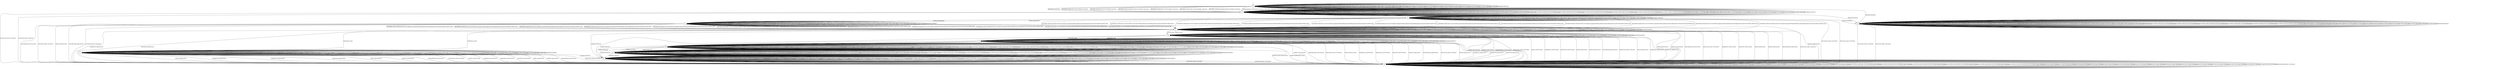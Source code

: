 digraph "../results/quicgoModels/quicgo-BWRCA-CS-0/learnedModel" {
s0 [label=s0];
s1 [label=s1];
s2 [label=s2];
s3 [label=s3];
s4 [label=s4];
s5 [label=s5];
s6 [label=s6];
s7 [label=s7];
s8 [label=s8];
s9 [label=s9];
s10 [label=s10];
s11 [label=s11];
s12 [label=s12];
s0 -> s1  [label="initPing_short/retry "];
s0 -> s1  [label="initConClose_short/retry "];
s0 -> s1  [label="initCltHello-vldACK:AES-128-GCM-SHA256_short/retry "];
s0 -> s1  [label="initCltHello-vldACK:AES-256-GCM-SHA384_short/retry "];
s0 -> s1  [label="initCltHello-vldACK:CHACHA20-POLY1305-SHA256_short/retry "];
s0 -> s1  [label="initCltHello-invldACK:AES-128-GCM-SHA256_short/retry "];
s0 -> s1  [label="initCltHello-invldACK:AES-256-GCM-SHA384_short/retry "];
s0 -> s1  [label="initCltHello-invldACK:CHACHA20-POLY1305-SHA256_short/retry "];
s0 -> s0  [label="initNoFr_short/ "];
s0 -> s0  [label="initUnxpFrType_short/ "];
s0 -> s0  [label="hndPing_short/ "];
s0 -> s0  [label="hndFin_short/ "];
s0 -> s0  [label="hndNoFr_short/ "];
s0 -> s0  [label="hndUnxpFrType_short/ "];
s0 -> s0  [label="hndConClose_short/ "];
s0 -> s0  [label="hndCert_short/ "];
s0 -> s0  [label="hndEmpCert_short/ "];
s0 -> s0  [label="hndInvldCert_short/ "];
s0 -> s0  [label="hndCertVer_short/ "];
s0 -> s0  [label="VldNewConID_short/ "];
s0 -> s0  [label="InvldNewConID_short/ "];
s0 -> s1  [label="initPing_long/retry "];
s0 -> s1  [label="initConClose_long/retry "];
s0 -> s1  [label="initCltHello-vldACK:AES-128-GCM-SHA256_long/retry "];
s0 -> s1  [label="initCltHello-vldACK:AES-256-GCM-SHA384_long/retry "];
s0 -> s1  [label="initCltHello-vldACK:CHACHA20-POLY1305-SHA256_long/retry "];
s0 -> s1  [label="initCltHello-invldACK:AES-128-GCM-SHA256_long/retry "];
s0 -> s1  [label="initCltHello-invldACK:AES-256-GCM-SHA384_long/retry "];
s0 -> s1  [label="initCltHello-invldACK:CHACHA20-POLY1305-SHA256_long/retry "];
s0 -> s0  [label="initNoFr_long/ "];
s0 -> s0  [label="initUnxpFrType_long/ "];
s0 -> s0  [label="hndPing_long/ "];
s0 -> s0  [label="hndFin_long/ "];
s0 -> s0  [label="hndNoFr_long/ "];
s0 -> s0  [label="hndUnxpFrType_long/ "];
s0 -> s0  [label="hndConClose_long/ "];
s0 -> s0  [label="hndCert_long/ "];
s0 -> s0  [label="hndEmpCert_long/ "];
s0 -> s0  [label="hndInvldCert_long/ "];
s0 -> s0  [label="hndCertVer_long/ "];
s0 -> s0  [label="VldNewConID_long/ "];
s0 -> s0  [label="InvldNewConID_long/ "];
s0 -> s0  [label="[IncRetryTkn]/ "];
s0 -> s0  [label="[ChgDestConID-Ori]/ "];
s0 -> s12  [label="[RmPadFrmInitPkts]/ "];
s1 -> s1  [label="initPing_short/ "];
s1 -> s3  [label="initConClose_short/<ConClosed> "];
s1 -> s1  [label="initCltHello-vldACK:AES-128-GCM-SHA256_short/ "];
s1 -> s1  [label="initCltHello-vldACK:AES-256-GCM-SHA384_short/ "];
s1 -> s1  [label="initCltHello-vldACK:CHACHA20-POLY1305-SHA256_short/ "];
s1 -> s1  [label="initCltHello-invldACK:AES-128-GCM-SHA256_short/ "];
s1 -> s1  [label="initCltHello-invldACK:AES-256-GCM-SHA384_short/ "];
s1 -> s1  [label="initCltHello-invldACK:CHACHA20-POLY1305-SHA256_short/ "];
s1 -> s1  [label="initNoFr_short/ "];
s1 -> s1  [label="initUnxpFrType_short/ "];
s1 -> s1  [label="hndPing_short/ "];
s1 -> s1  [label="hndFin_short/ "];
s1 -> s1  [label="hndNoFr_short/ "];
s1 -> s1  [label="hndUnxpFrType_short/ "];
s1 -> s1  [label="hndConClose_short/ "];
s1 -> s1  [label="hndCert_short/ "];
s1 -> s1  [label="hndEmpCert_short/ "];
s1 -> s1  [label="hndInvldCert_short/ "];
s1 -> s1  [label="hndCertVer_short/ "];
s1 -> s1  [label="VldNewConID_short/ "];
s1 -> s1  [label="InvldNewConID_short/ "];
s1 -> s1  [label="initPing_long/ "];
s1 -> s3  [label="initConClose_long/<ConClosed> "];
s1 -> s1  [label="initCltHello-vldACK:AES-128-GCM-SHA256_long/ "];
s1 -> s1  [label="initCltHello-vldACK:AES-256-GCM-SHA384_long/ "];
s1 -> s1  [label="initCltHello-vldACK:CHACHA20-POLY1305-SHA256_long/ "];
s1 -> s1  [label="initCltHello-invldACK:AES-128-GCM-SHA256_long/ "];
s1 -> s1  [label="initCltHello-invldACK:AES-256-GCM-SHA384_long/ "];
s1 -> s1  [label="initCltHello-invldACK:CHACHA20-POLY1305-SHA256_long/ "];
s1 -> s1  [label="initNoFr_long/ "];
s1 -> s1  [label="initUnxpFrType_long/ "];
s1 -> s1  [label="hndPing_long/ "];
s1 -> s1  [label="hndFin_long/ "];
s1 -> s1  [label="hndNoFr_long/ "];
s1 -> s1  [label="hndUnxpFrType_long/ "];
s1 -> s1  [label="hndConClose_long/ "];
s1 -> s1  [label="hndCert_long/ "];
s1 -> s1  [label="hndEmpCert_long/ "];
s1 -> s1  [label="hndInvldCert_long/ "];
s1 -> s1  [label="hndCertVer_long/ "];
s1 -> s1  [label="VldNewConID_long/ "];
s1 -> s1  [label="InvldNewConID_long/ "];
s1 -> s2  [label="[IncRetryTkn]/ "];
s1 -> s1  [label="[ChgDestConID-Ori]/ "];
s1 -> s12  [label="[RmPadFrmInitPkts]/ "];
s2 -> s5  [label="initPing_short/PingACK "];
s2 -> s3  [label="initConClose_short/<ConClosed> "];
s2 -> s4  [label="initCltHello-vldACK:AES-128-GCM-SHA256_short/initSvrHello,hndEncExt,hndCertReq,hndCert,hndCertVer,hndFin,VldNewConID "];
s2 -> s4  [label="initCltHello-vldACK:AES-256-GCM-SHA384_short/initSvrHello,hndEncExt,hndCertReq,hndCert,hndCertVer,hndFin,VldNewConID "];
s2 -> s4  [label="initCltHello-vldACK:CHACHA20-POLY1305-SHA256_short/initSvrHello,hndEncExt,hndCertReq,hndCert,hndCertVer,hndFin,VldNewConID "];
s2 -> s4  [label="initCltHello-invldACK:AES-128-GCM-SHA256_short/initSvrHello,hndEncExt,hndCertReq,hndCert,hndCertVer,hndFin,VldNewConID "];
s2 -> s4  [label="initCltHello-invldACK:AES-256-GCM-SHA384_short/initSvrHello,hndEncExt,hndCertReq,hndCert,hndCertVer,hndFin,VldNewConID "];
s2 -> s4  [label="initCltHello-invldACK:CHACHA20-POLY1305-SHA256_short/initSvrHello,hndEncExt,hndCertReq,hndCert,hndCertVer,hndFin,VldNewConID "];
s2 -> s2  [label="initNoFr_short/ "];
s2 -> s2  [label="initUnxpFrType_short/ "];
s2 -> s2  [label="hndPing_short/ "];
s2 -> s2  [label="hndFin_short/ "];
s2 -> s2  [label="hndNoFr_short/ "];
s2 -> s2  [label="hndUnxpFrType_short/ "];
s2 -> s2  [label="hndConClose_short/ "];
s2 -> s2  [label="hndCert_short/ "];
s2 -> s2  [label="hndEmpCert_short/ "];
s2 -> s2  [label="hndInvldCert_short/ "];
s2 -> s2  [label="hndCertVer_short/ "];
s2 -> s2  [label="VldNewConID_short/ "];
s2 -> s2  [label="InvldNewConID_short/ "];
s2 -> s5  [label="initPing_long/PingACK "];
s2 -> s3  [label="initConClose_long/<ConClosed> "];
s2 -> s4  [label="initCltHello-vldACK:AES-128-GCM-SHA256_long/initSvrHello,hndEncExt,hndCertReq,hndCert,hndCertVer,hndFin,VldNewConID "];
s2 -> s4  [label="initCltHello-vldACK:AES-256-GCM-SHA384_long/initSvrHello,hndEncExt,hndCertReq,hndCert,hndCertVer,hndFin,VldNewConID "];
s2 -> s4  [label="initCltHello-vldACK:CHACHA20-POLY1305-SHA256_long/initSvrHello,hndEncExt,hndCertReq,hndCert,hndCertVer,hndFin,VldNewConID "];
s2 -> s4  [label="initCltHello-invldACK:AES-128-GCM-SHA256_long/initSvrHello,hndEncExt,hndCertReq,hndCert,hndCertVer,hndFin,VldNewConID "];
s2 -> s4  [label="initCltHello-invldACK:AES-256-GCM-SHA384_long/initSvrHello,hndEncExt,hndCertReq,hndCert,hndCertVer,hndFin,VldNewConID "];
s2 -> s4  [label="initCltHello-invldACK:CHACHA20-POLY1305-SHA256_long/initSvrHello,hndEncExt,hndCertReq,hndCert,hndCertVer,hndFin,VldNewConID "];
s2 -> s2  [label="initNoFr_long/ "];
s2 -> s2  [label="initUnxpFrType_long/ "];
s2 -> s2  [label="hndPing_long/ "];
s2 -> s2  [label="hndFin_long/ "];
s2 -> s2  [label="hndNoFr_long/ "];
s2 -> s2  [label="hndUnxpFrType_long/ "];
s2 -> s2  [label="hndConClose_long/ "];
s2 -> s2  [label="hndCert_long/ "];
s2 -> s2  [label="hndEmpCert_long/ "];
s2 -> s2  [label="hndInvldCert_long/ "];
s2 -> s2  [label="hndCertVer_long/ "];
s2 -> s2  [label="VldNewConID_long/ "];
s2 -> s2  [label="InvldNewConID_long/ "];
s2 -> s2  [label="[IncRetryTkn]/ "];
s2 -> s2  [label="[ChgDestConID-Ori]/ "];
s2 -> s12  [label="[RmPadFrmInitPkts]/ "];
s3 -> s3  [label="initPing_short/<ConClosed> "];
s3 -> s3  [label="initConClose_short/<ConClosed> "];
s3 -> s3  [label="initCltHello-vldACK:AES-128-GCM-SHA256_short/<ConClosed> "];
s3 -> s3  [label="initCltHello-vldACK:AES-256-GCM-SHA384_short/<ConClosed> "];
s3 -> s3  [label="initCltHello-vldACK:CHACHA20-POLY1305-SHA256_short/<ConClosed> "];
s3 -> s3  [label="initCltHello-invldACK:AES-128-GCM-SHA256_short/<ConClosed> "];
s3 -> s3  [label="initCltHello-invldACK:AES-256-GCM-SHA384_short/<ConClosed> "];
s3 -> s3  [label="initCltHello-invldACK:CHACHA20-POLY1305-SHA256_short/<ConClosed> "];
s3 -> s3  [label="initNoFr_short/<ConClosed> "];
s3 -> s3  [label="initUnxpFrType_short/<ConClosed> "];
s3 -> s3  [label="hndPing_short/<ConClosed> "];
s3 -> s3  [label="hndFin_short/<ConClosed> "];
s3 -> s3  [label="hndNoFr_short/<ConClosed> "];
s3 -> s3  [label="hndUnxpFrType_short/<ConClosed> "];
s3 -> s3  [label="hndConClose_short/<ConClosed> "];
s3 -> s3  [label="hndCert_short/<ConClosed> "];
s3 -> s3  [label="hndEmpCert_short/<ConClosed> "];
s3 -> s3  [label="hndInvldCert_short/<ConClosed> "];
s3 -> s3  [label="hndCertVer_short/<ConClosed> "];
s3 -> s3  [label="VldNewConID_short/<ConClosed> "];
s3 -> s3  [label="InvldNewConID_short/<ConClosed> "];
s3 -> s3  [label="initPing_long/<ConClosed> "];
s3 -> s3  [label="initConClose_long/<ConClosed> "];
s3 -> s3  [label="initCltHello-vldACK:AES-128-GCM-SHA256_long/<ConClosed> "];
s3 -> s3  [label="initCltHello-vldACK:AES-256-GCM-SHA384_long/<ConClosed> "];
s3 -> s3  [label="initCltHello-vldACK:CHACHA20-POLY1305-SHA256_long/<ConClosed> "];
s3 -> s3  [label="initCltHello-invldACK:AES-128-GCM-SHA256_long/<ConClosed> "];
s3 -> s3  [label="initCltHello-invldACK:AES-256-GCM-SHA384_long/<ConClosed> "];
s3 -> s3  [label="initCltHello-invldACK:CHACHA20-POLY1305-SHA256_long/<ConClosed> "];
s3 -> s3  [label="initNoFr_long/<ConClosed> "];
s3 -> s3  [label="initUnxpFrType_long/<ConClosed> "];
s3 -> s3  [label="hndPing_long/<ConClosed> "];
s3 -> s3  [label="hndFin_long/<ConClosed> "];
s3 -> s3  [label="hndNoFr_long/<ConClosed> "];
s3 -> s3  [label="hndUnxpFrType_long/<ConClosed> "];
s3 -> s3  [label="hndConClose_long/<ConClosed> "];
s3 -> s3  [label="hndCert_long/<ConClosed> "];
s3 -> s3  [label="hndEmpCert_long/<ConClosed> "];
s3 -> s3  [label="hndInvldCert_long/<ConClosed> "];
s3 -> s3  [label="hndCertVer_long/<ConClosed> "];
s3 -> s3  [label="VldNewConID_long/<ConClosed> "];
s3 -> s3  [label="InvldNewConID_long/<ConClosed> "];
s3 -> s3  [label="[IncRetryTkn]/<ConClosed> "];
s3 -> s3  [label="[ChgDestConID-Ori]/<ConClosed> "];
s3 -> s3  [label="[RmPadFrmInitPkts]/<ConClosed> "];
s4 -> s4  [label="initPing_short/ "];
s4 -> s4  [label="initConClose_short/<ConAct> "];
s4 -> s4  [label="initCltHello-vldACK:AES-128-GCM-SHA256_short/ "];
s4 -> s4  [label="initCltHello-vldACK:AES-256-GCM-SHA384_short/ "];
s4 -> s4  [label="initCltHello-vldACK:CHACHA20-POLY1305-SHA256_short/ "];
s4 -> s4  [label="initCltHello-invldACK:AES-128-GCM-SHA256_short/ "];
s4 -> s4  [label="initCltHello-invldACK:AES-256-GCM-SHA384_short/ "];
s4 -> s4  [label="initCltHello-invldACK:CHACHA20-POLY1305-SHA256_short/ "];
s4 -> s4  [label="initNoFr_short/ "];
s4 -> s4  [label="initUnxpFrType_short/ "];
s4 -> s4  [label="hndPing_short/PingACK "];
s4 -> s3  [label="hndFin_short/ConClose "];
s4 -> s3  [label="hndNoFr_short/ConClose "];
s4 -> s3  [label="hndUnxpFrType_short/ConClose "];
s4 -> s3  [label="hndConClose_short/<ConClosed> "];
s4 -> s8  [label="hndCert_short/ "];
s4 -> s3  [label="hndEmpCert_short/ConClose "];
s4 -> s7  [label="hndInvldCert_short/ "];
s4 -> s3  [label="hndCertVer_short/ConClose "];
s4 -> s4  [label="VldNewConID_short/ "];
s4 -> s4  [label="InvldNewConID_short/ "];
s4 -> s4  [label="initPing_long/ "];
s4 -> s4  [label="initConClose_long/<ConAct> "];
s4 -> s4  [label="initCltHello-vldACK:AES-128-GCM-SHA256_long/ "];
s4 -> s4  [label="initCltHello-vldACK:AES-256-GCM-SHA384_long/ "];
s4 -> s4  [label="initCltHello-vldACK:CHACHA20-POLY1305-SHA256_long/ "];
s4 -> s4  [label="initCltHello-invldACK:AES-128-GCM-SHA256_long/ "];
s4 -> s4  [label="initCltHello-invldACK:AES-256-GCM-SHA384_long/ "];
s4 -> s4  [label="initCltHello-invldACK:CHACHA20-POLY1305-SHA256_long/ "];
s4 -> s4  [label="initNoFr_long/ "];
s4 -> s4  [label="initUnxpFrType_long/ "];
s4 -> s4  [label="hndPing_long/PingACK "];
s4 -> s3  [label="hndFin_long/ConClose "];
s4 -> s3  [label="hndNoFr_long/ConClose "];
s4 -> s3  [label="hndUnxpFrType_long/ConClose "];
s4 -> s3  [label="hndConClose_long/<ConClosed> "];
s4 -> s8  [label="hndCert_long/ "];
s4 -> s3  [label="hndEmpCert_long/ConClose "];
s4 -> s7  [label="hndInvldCert_long/ "];
s4 -> s3  [label="hndCertVer_long/ConClose "];
s4 -> s4  [label="VldNewConID_long/ "];
s4 -> s4  [label="InvldNewConID_long/ "];
s4 -> s4  [label="[IncRetryTkn]/ "];
s4 -> s6  [label="[ChgDestConID-Ori]/ "];
s4 -> s4  [label="[RmPadFrmInitPkts]/ "];
s5 -> s5  [label="initPing_short/PingACK "];
s5 -> s3  [label="initConClose_short/<ConClosed> "];
s5 -> s4  [label="initCltHello-vldACK:AES-128-GCM-SHA256_short/initSvrHello,hndEncExt,hndCertReq,hndCert,hndCertVer,hndFin,VldNewConID "];
s5 -> s4  [label="initCltHello-vldACK:AES-256-GCM-SHA384_short/initSvrHello,hndEncExt,hndCertReq,hndCert,hndCertVer,hndFin,VldNewConID "];
s5 -> s4  [label="initCltHello-vldACK:CHACHA20-POLY1305-SHA256_short/initSvrHello,hndEncExt,hndCertReq,hndCert,hndCertVer,hndFin,VldNewConID "];
s5 -> s4  [label="initCltHello-invldACK:AES-128-GCM-SHA256_short/initSvrHello,hndEncExt,hndCertReq,hndCert,hndCertVer,hndFin,VldNewConID "];
s5 -> s4  [label="initCltHello-invldACK:AES-256-GCM-SHA384_short/initSvrHello,hndEncExt,hndCertReq,hndCert,hndCertVer,hndFin,VldNewConID "];
s5 -> s4  [label="initCltHello-invldACK:CHACHA20-POLY1305-SHA256_short/initSvrHello,hndEncExt,hndCertReq,hndCert,hndCertVer,hndFin,VldNewConID "];
s5 -> s3  [label="initNoFr_short/ConClose "];
s5 -> s3  [label="initUnxpFrType_short/ConClose "];
s5 -> s5  [label="hndPing_short/ "];
s5 -> s5  [label="hndFin_short/ "];
s5 -> s5  [label="hndNoFr_short/ "];
s5 -> s5  [label="hndUnxpFrType_short/ "];
s5 -> s5  [label="hndConClose_short/ "];
s5 -> s5  [label="hndCert_short/ "];
s5 -> s5  [label="hndEmpCert_short/ "];
s5 -> s5  [label="hndInvldCert_short/ "];
s5 -> s5  [label="hndCertVer_short/ "];
s5 -> s5  [label="VldNewConID_short/ "];
s5 -> s5  [label="InvldNewConID_short/ "];
s5 -> s5  [label="initPing_long/PingACK "];
s5 -> s3  [label="initConClose_long/<ConClosed> "];
s5 -> s4  [label="initCltHello-vldACK:AES-128-GCM-SHA256_long/initSvrHello,hndEncExt,hndCertReq,hndCert,hndCertVer,hndFin,VldNewConID "];
s5 -> s4  [label="initCltHello-vldACK:AES-256-GCM-SHA384_long/initSvrHello,hndEncExt,hndCertReq,hndCert,hndCertVer,hndFin,VldNewConID "];
s5 -> s4  [label="initCltHello-vldACK:CHACHA20-POLY1305-SHA256_long/initSvrHello,hndEncExt,hndCertReq,hndCert,hndCertVer,hndFin,VldNewConID "];
s5 -> s4  [label="initCltHello-invldACK:AES-128-GCM-SHA256_long/initSvrHello,hndEncExt,hndCertReq,hndCert,hndCertVer,hndFin,VldNewConID "];
s5 -> s4  [label="initCltHello-invldACK:AES-256-GCM-SHA384_long/initSvrHello,hndEncExt,hndCertReq,hndCert,hndCertVer,hndFin,VldNewConID "];
s5 -> s4  [label="initCltHello-invldACK:CHACHA20-POLY1305-SHA256_long/initSvrHello,hndEncExt,hndCertReq,hndCert,hndCertVer,hndFin,VldNewConID "];
s5 -> s3  [label="initNoFr_long/ConClose "];
s5 -> s3  [label="initUnxpFrType_long/ConClose "];
s5 -> s5  [label="hndPing_long/ "];
s5 -> s5  [label="hndFin_long/ "];
s5 -> s5  [label="hndNoFr_long/ "];
s5 -> s5  [label="hndUnxpFrType_long/ "];
s5 -> s5  [label="hndConClose_long/ "];
s5 -> s5  [label="hndCert_long/ "];
s5 -> s5  [label="hndEmpCert_long/ "];
s5 -> s5  [label="hndInvldCert_long/ "];
s5 -> s5  [label="hndCertVer_long/ "];
s5 -> s5  [label="VldNewConID_long/ "];
s5 -> s5  [label="InvldNewConID_long/ "];
s5 -> s5  [label="[IncRetryTkn]/ "];
s5 -> s5  [label="[ChgDestConID-Ori]/ "];
s5 -> s5  [label="[RmPadFrmInitPkts]/ "];
s6 -> s6  [label="initPing_short/ "];
s6 -> s3  [label="initConClose_short/<ConClosed> "];
s6 -> s6  [label="initCltHello-vldACK:AES-128-GCM-SHA256_short/ "];
s6 -> s6  [label="initCltHello-vldACK:AES-256-GCM-SHA384_short/ "];
s6 -> s6  [label="initCltHello-vldACK:CHACHA20-POLY1305-SHA256_short/ "];
s6 -> s6  [label="initCltHello-invldACK:AES-128-GCM-SHA256_short/ "];
s6 -> s6  [label="initCltHello-invldACK:AES-256-GCM-SHA384_short/ "];
s6 -> s6  [label="initCltHello-invldACK:CHACHA20-POLY1305-SHA256_short/ "];
s6 -> s6  [label="initNoFr_short/ "];
s6 -> s6  [label="initUnxpFrType_short/ "];
s6 -> s6  [label="hndPing_short/ "];
s6 -> s6  [label="hndFin_short/ "];
s6 -> s6  [label="hndNoFr_short/ "];
s6 -> s6  [label="hndUnxpFrType_short/ "];
s6 -> s3  [label="hndConClose_short/<ConClosed> "];
s6 -> s6  [label="hndCert_short/ "];
s6 -> s6  [label="hndEmpCert_short/ "];
s6 -> s6  [label="hndInvldCert_short/ "];
s6 -> s6  [label="hndCertVer_short/ "];
s6 -> s6  [label="VldNewConID_short/ "];
s6 -> s6  [label="InvldNewConID_short/ "];
s6 -> s6  [label="initPing_long/ "];
s6 -> s3  [label="initConClose_long/<ConClosed> "];
s6 -> s6  [label="initCltHello-vldACK:AES-128-GCM-SHA256_long/ "];
s6 -> s6  [label="initCltHello-vldACK:AES-256-GCM-SHA384_long/ "];
s6 -> s6  [label="initCltHello-vldACK:CHACHA20-POLY1305-SHA256_long/ "];
s6 -> s6  [label="initCltHello-invldACK:AES-128-GCM-SHA256_long/ "];
s6 -> s6  [label="initCltHello-invldACK:AES-256-GCM-SHA384_long/ "];
s6 -> s6  [label="initCltHello-invldACK:CHACHA20-POLY1305-SHA256_long/ "];
s6 -> s6  [label="initNoFr_long/ "];
s6 -> s6  [label="initUnxpFrType_long/ "];
s6 -> s6  [label="hndPing_long/ "];
s6 -> s6  [label="hndFin_long/ "];
s6 -> s6  [label="hndNoFr_long/ "];
s6 -> s6  [label="hndUnxpFrType_long/ "];
s6 -> s3  [label="hndConClose_long/<ConClosed> "];
s6 -> s6  [label="hndCert_long/ "];
s6 -> s6  [label="hndEmpCert_long/ "];
s6 -> s6  [label="hndInvldCert_long/ "];
s6 -> s6  [label="hndCertVer_long/ "];
s6 -> s6  [label="VldNewConID_long/ "];
s6 -> s6  [label="InvldNewConID_long/ "];
s6 -> s6  [label="[IncRetryTkn]/ "];
s6 -> s6  [label="[ChgDestConID-Ori]/ "];
s6 -> s6  [label="[RmPadFrmInitPkts]/ "];
s7 -> s7  [label="initPing_short/ "];
s7 -> s7  [label="initConClose_short/<ConAct> "];
s7 -> s7  [label="initCltHello-vldACK:AES-128-GCM-SHA256_short/ "];
s7 -> s7  [label="initCltHello-vldACK:AES-256-GCM-SHA384_short/ "];
s7 -> s7  [label="initCltHello-vldACK:CHACHA20-POLY1305-SHA256_short/ "];
s7 -> s7  [label="initCltHello-invldACK:AES-128-GCM-SHA256_short/ "];
s7 -> s7  [label="initCltHello-invldACK:AES-256-GCM-SHA384_short/ "];
s7 -> s7  [label="initCltHello-invldACK:CHACHA20-POLY1305-SHA256_short/ "];
s7 -> s7  [label="initNoFr_short/ "];
s7 -> s7  [label="initUnxpFrType_short/ "];
s7 -> s7  [label="hndPing_short/PingACK "];
s7 -> s3  [label="hndFin_short/ConClose "];
s7 -> s3  [label="hndNoFr_short/ConClose "];
s7 -> s3  [label="hndUnxpFrType_short/ConClose "];
s7 -> s3  [label="hndConClose_short/<ConClosed> "];
s7 -> s3  [label="hndCert_short/ConClose "];
s7 -> s3  [label="hndEmpCert_short/ConClose "];
s7 -> s3  [label="hndInvldCert_short/ConClose "];
s7 -> s3  [label="hndCertVer_short/ConClose "];
s7 -> s7  [label="VldNewConID_short/ "];
s7 -> s7  [label="InvldNewConID_short/ "];
s7 -> s7  [label="initPing_long/ "];
s7 -> s7  [label="initConClose_long/<ConAct> "];
s7 -> s7  [label="initCltHello-vldACK:AES-128-GCM-SHA256_long/ "];
s7 -> s7  [label="initCltHello-vldACK:AES-256-GCM-SHA384_long/ "];
s7 -> s7  [label="initCltHello-vldACK:CHACHA20-POLY1305-SHA256_long/ "];
s7 -> s7  [label="initCltHello-invldACK:AES-128-GCM-SHA256_long/ "];
s7 -> s7  [label="initCltHello-invldACK:AES-256-GCM-SHA384_long/ "];
s7 -> s7  [label="initCltHello-invldACK:CHACHA20-POLY1305-SHA256_long/ "];
s7 -> s7  [label="initNoFr_long/ "];
s7 -> s7  [label="initUnxpFrType_long/ "];
s7 -> s7  [label="hndPing_long/PingACK "];
s7 -> s3  [label="hndFin_long/ConClose "];
s7 -> s3  [label="hndNoFr_long/ConClose "];
s7 -> s3  [label="hndUnxpFrType_long/ConClose "];
s7 -> s3  [label="hndConClose_long/<ConClosed> "];
s7 -> s3  [label="hndCert_long/ConClose "];
s7 -> s3  [label="hndEmpCert_long/ConClose "];
s7 -> s3  [label="hndInvldCert_long/ConClose "];
s7 -> s3  [label="hndCertVer_long/ConClose "];
s7 -> s7  [label="VldNewConID_long/ "];
s7 -> s7  [label="InvldNewConID_long/ "];
s7 -> s7  [label="[IncRetryTkn]/ "];
s7 -> s6  [label="[ChgDestConID-Ori]/ "];
s7 -> s7  [label="[RmPadFrmInitPkts]/ "];
s8 -> s8  [label="initPing_short/ "];
s8 -> s8  [label="initConClose_short/<ConAct> "];
s8 -> s8  [label="initCltHello-vldACK:AES-128-GCM-SHA256_short/ "];
s8 -> s8  [label="initCltHello-vldACK:AES-256-GCM-SHA384_short/ "];
s8 -> s8  [label="initCltHello-vldACK:CHACHA20-POLY1305-SHA256_short/ "];
s8 -> s8  [label="initCltHello-invldACK:AES-128-GCM-SHA256_short/ "];
s8 -> s8  [label="initCltHello-invldACK:AES-256-GCM-SHA384_short/ "];
s8 -> s8  [label="initCltHello-invldACK:CHACHA20-POLY1305-SHA256_short/ "];
s8 -> s8  [label="initNoFr_short/ "];
s8 -> s8  [label="initUnxpFrType_short/ "];
s8 -> s8  [label="hndPing_short/PingACK "];
s8 -> s3  [label="hndFin_short/ConClose "];
s8 -> s3  [label="hndNoFr_short/ConClose "];
s8 -> s3  [label="hndUnxpFrType_short/ConClose "];
s8 -> s3  [label="hndConClose_short/<ConClosed> "];
s8 -> s3  [label="hndCert_short/ConClose "];
s8 -> s3  [label="hndEmpCert_short/ConClose "];
s8 -> s3  [label="hndInvldCert_short/ConClose "];
s8 -> s9  [label="hndCertVer_short/ "];
s8 -> s8  [label="VldNewConID_short/ "];
s8 -> s8  [label="InvldNewConID_short/ "];
s8 -> s8  [label="initPing_long/ "];
s8 -> s8  [label="initConClose_long/<ConAct> "];
s8 -> s8  [label="initCltHello-vldACK:AES-128-GCM-SHA256_long/ "];
s8 -> s8  [label="initCltHello-vldACK:AES-256-GCM-SHA384_long/ "];
s8 -> s8  [label="initCltHello-vldACK:CHACHA20-POLY1305-SHA256_long/ "];
s8 -> s8  [label="initCltHello-invldACK:AES-128-GCM-SHA256_long/ "];
s8 -> s8  [label="initCltHello-invldACK:AES-256-GCM-SHA384_long/ "];
s8 -> s8  [label="initCltHello-invldACK:CHACHA20-POLY1305-SHA256_long/ "];
s8 -> s8  [label="initNoFr_long/ "];
s8 -> s8  [label="initUnxpFrType_long/ "];
s8 -> s8  [label="hndPing_long/PingACK "];
s8 -> s3  [label="hndFin_long/ConClose "];
s8 -> s3  [label="hndNoFr_long/ConClose "];
s8 -> s3  [label="hndUnxpFrType_long/ConClose "];
s8 -> s3  [label="hndConClose_long/<ConClosed> "];
s8 -> s3  [label="hndCert_long/ConClose "];
s8 -> s3  [label="hndEmpCert_long/ConClose "];
s8 -> s3  [label="hndInvldCert_long/ConClose "];
s8 -> s9  [label="hndCertVer_long/ "];
s8 -> s8  [label="VldNewConID_long/ "];
s8 -> s8  [label="InvldNewConID_long/ "];
s8 -> s8  [label="[IncRetryTkn]/ "];
s8 -> s6  [label="[ChgDestConID-Ori]/ "];
s8 -> s8  [label="[RmPadFrmInitPkts]/ "];
s9 -> s9  [label="initPing_short/ "];
s9 -> s9  [label="initConClose_short/<ConAct> "];
s9 -> s9  [label="initCltHello-vldACK:AES-128-GCM-SHA256_short/ "];
s9 -> s9  [label="initCltHello-vldACK:AES-256-GCM-SHA384_short/ "];
s9 -> s9  [label="initCltHello-vldACK:CHACHA20-POLY1305-SHA256_short/ "];
s9 -> s9  [label="initCltHello-invldACK:AES-128-GCM-SHA256_short/ "];
s9 -> s9  [label="initCltHello-invldACK:AES-256-GCM-SHA384_short/ "];
s9 -> s9  [label="initCltHello-invldACK:CHACHA20-POLY1305-SHA256_short/ "];
s9 -> s9  [label="initNoFr_short/ "];
s9 -> s9  [label="initUnxpFrType_short/ "];
s9 -> s9  [label="hndPing_short/PingACK "];
s9 -> s10  [label="hndFin_short/HndshkDone,NewToken "];
s9 -> s3  [label="hndNoFr_short/ConClose "];
s9 -> s3  [label="hndUnxpFrType_short/ConClose "];
s9 -> s3  [label="hndConClose_short/<ConClosed> "];
s9 -> s3  [label="hndCert_short/ConClose "];
s9 -> s3  [label="hndEmpCert_short/ConClose "];
s9 -> s3  [label="hndInvldCert_short/ConClose "];
s9 -> s3  [label="hndCertVer_short/ConClose "];
s9 -> s9  [label="VldNewConID_short/ "];
s9 -> s9  [label="InvldNewConID_short/ "];
s9 -> s9  [label="initPing_long/ "];
s9 -> s9  [label="initConClose_long/<ConAct> "];
s9 -> s9  [label="initCltHello-vldACK:AES-128-GCM-SHA256_long/ "];
s9 -> s9  [label="initCltHello-vldACK:AES-256-GCM-SHA384_long/ "];
s9 -> s9  [label="initCltHello-vldACK:CHACHA20-POLY1305-SHA256_long/ "];
s9 -> s9  [label="initCltHello-invldACK:AES-128-GCM-SHA256_long/ "];
s9 -> s9  [label="initCltHello-invldACK:AES-256-GCM-SHA384_long/ "];
s9 -> s9  [label="initCltHello-invldACK:CHACHA20-POLY1305-SHA256_long/ "];
s9 -> s9  [label="initNoFr_long/ "];
s9 -> s9  [label="initUnxpFrType_long/ "];
s9 -> s9  [label="hndPing_long/PingACK "];
s9 -> s10  [label="hndFin_long/HndshkDone,NewToken "];
s9 -> s3  [label="hndNoFr_long/ConClose "];
s9 -> s3  [label="hndUnxpFrType_long/ConClose "];
s9 -> s3  [label="hndConClose_long/<ConClosed> "];
s9 -> s3  [label="hndCert_long/ConClose "];
s9 -> s3  [label="hndEmpCert_long/ConClose "];
s9 -> s3  [label="hndInvldCert_long/ConClose "];
s9 -> s3  [label="hndCertVer_long/ConClose "];
s9 -> s9  [label="VldNewConID_long/ "];
s9 -> s9  [label="InvldNewConID_long/ "];
s9 -> s9  [label="[IncRetryTkn]/ "];
s9 -> s6  [label="[ChgDestConID-Ori]/ "];
s9 -> s9  [label="[RmPadFrmInitPkts]/ "];
s10 -> s10  [label="initPing_short/ "];
s10 -> s10  [label="initConClose_short/<ConAct> "];
s10 -> s10  [label="initCltHello-vldACK:AES-128-GCM-SHA256_short/ "];
s10 -> s10  [label="initCltHello-vldACK:AES-256-GCM-SHA384_short/ "];
s10 -> s10  [label="initCltHello-vldACK:CHACHA20-POLY1305-SHA256_short/ "];
s10 -> s10  [label="initCltHello-invldACK:AES-128-GCM-SHA256_short/ "];
s10 -> s10  [label="initCltHello-invldACK:AES-256-GCM-SHA384_short/ "];
s10 -> s10  [label="initCltHello-invldACK:CHACHA20-POLY1305-SHA256_short/ "];
s10 -> s10  [label="initNoFr_short/ "];
s10 -> s10  [label="initUnxpFrType_short/ "];
s10 -> s10  [label="hndPing_short/ "];
s10 -> s10  [label="hndFin_short/ "];
s10 -> s10  [label="hndNoFr_short/ "];
s10 -> s10  [label="hndUnxpFrType_short/ "];
s10 -> s10  [label="hndConClose_short/<ConAct> "];
s10 -> s10  [label="hndCert_short/ "];
s10 -> s10  [label="hndEmpCert_short/ "];
s10 -> s10  [label="hndInvldCert_short/ "];
s10 -> s10  [label="hndCertVer_short/ "];
s10 -> s11  [label="VldNewConID_short/ "];
s10 -> s3  [label="InvldNewConID_short/ConClose "];
s10 -> s10  [label="initPing_long/ "];
s10 -> s10  [label="initConClose_long/<ConAct> "];
s10 -> s10  [label="initCltHello-vldACK:AES-128-GCM-SHA256_long/ "];
s10 -> s10  [label="initCltHello-vldACK:AES-256-GCM-SHA384_long/ "];
s10 -> s10  [label="initCltHello-vldACK:CHACHA20-POLY1305-SHA256_long/ "];
s10 -> s10  [label="initCltHello-invldACK:AES-128-GCM-SHA256_long/ "];
s10 -> s10  [label="initCltHello-invldACK:AES-256-GCM-SHA384_long/ "];
s10 -> s10  [label="initCltHello-invldACK:CHACHA20-POLY1305-SHA256_long/ "];
s10 -> s10  [label="initNoFr_long/ "];
s10 -> s10  [label="initUnxpFrType_long/ "];
s10 -> s10  [label="hndPing_long/ "];
s10 -> s10  [label="hndFin_long/ "];
s10 -> s10  [label="hndNoFr_long/ "];
s10 -> s10  [label="hndUnxpFrType_long/ "];
s10 -> s10  [label="hndConClose_long/<ConAct> "];
s10 -> s10  [label="hndCert_long/ "];
s10 -> s10  [label="hndEmpCert_long/ "];
s10 -> s10  [label="hndInvldCert_long/ "];
s10 -> s10  [label="hndCertVer_long/ "];
s10 -> s11  [label="VldNewConID_long/ "];
s10 -> s3  [label="InvldNewConID_long/ConClose "];
s10 -> s10  [label="[IncRetryTkn]/ "];
s10 -> s6  [label="[ChgDestConID-Ori]/ "];
s10 -> s10  [label="[RmPadFrmInitPkts]/ "];
s11 -> s11  [label="initPing_short/ "];
s11 -> s11  [label="initConClose_short/<ConAct> "];
s11 -> s11  [label="initCltHello-vldACK:AES-128-GCM-SHA256_short/ "];
s11 -> s11  [label="initCltHello-vldACK:AES-256-GCM-SHA384_short/ "];
s11 -> s11  [label="initCltHello-vldACK:CHACHA20-POLY1305-SHA256_short/ "];
s11 -> s11  [label="initCltHello-invldACK:AES-128-GCM-SHA256_short/ "];
s11 -> s11  [label="initCltHello-invldACK:AES-256-GCM-SHA384_short/ "];
s11 -> s11  [label="initCltHello-invldACK:CHACHA20-POLY1305-SHA256_short/ "];
s11 -> s11  [label="initNoFr_short/ "];
s11 -> s11  [label="initUnxpFrType_short/ "];
s11 -> s11  [label="hndPing_short/ "];
s11 -> s11  [label="hndFin_short/ "];
s11 -> s11  [label="hndNoFr_short/ "];
s11 -> s11  [label="hndUnxpFrType_short/ "];
s11 -> s11  [label="hndConClose_short/<ConAct> "];
s11 -> s11  [label="hndCert_short/ "];
s11 -> s11  [label="hndEmpCert_short/ "];
s11 -> s11  [label="hndInvldCert_short/ "];
s11 -> s11  [label="hndCertVer_short/ "];
s11 -> s11  [label="VldNewConID_short/ "];
s11 -> s11  [label="InvldNewConID_short/ "];
s11 -> s11  [label="initPing_long/ "];
s11 -> s11  [label="initConClose_long/<ConAct> "];
s11 -> s11  [label="initCltHello-vldACK:AES-128-GCM-SHA256_long/ "];
s11 -> s11  [label="initCltHello-vldACK:AES-256-GCM-SHA384_long/ "];
s11 -> s11  [label="initCltHello-vldACK:CHACHA20-POLY1305-SHA256_long/ "];
s11 -> s11  [label="initCltHello-invldACK:AES-128-GCM-SHA256_long/ "];
s11 -> s11  [label="initCltHello-invldACK:AES-256-GCM-SHA384_long/ "];
s11 -> s11  [label="initCltHello-invldACK:CHACHA20-POLY1305-SHA256_long/ "];
s11 -> s11  [label="initNoFr_long/ "];
s11 -> s11  [label="initUnxpFrType_long/ "];
s11 -> s11  [label="hndPing_long/ "];
s11 -> s11  [label="hndFin_long/ "];
s11 -> s11  [label="hndNoFr_long/ "];
s11 -> s11  [label="hndUnxpFrType_long/ "];
s11 -> s11  [label="hndConClose_long/<ConAct> "];
s11 -> s11  [label="hndCert_long/ "];
s11 -> s11  [label="hndEmpCert_long/ "];
s11 -> s11  [label="hndInvldCert_long/ "];
s11 -> s11  [label="hndCertVer_long/ "];
s11 -> s11  [label="VldNewConID_long/ "];
s11 -> s11  [label="InvldNewConID_long/ "];
s11 -> s11  [label="[IncRetryTkn]/ "];
s11 -> s6  [label="[ChgDestConID-Ori]/ "];
s11 -> s11  [label="[RmPadFrmInitPkts]/ "];
s12 -> s12  [label="initPing_short/ "];
s12 -> s3  [label="initConClose_short/<ConClosed> "];
s12 -> s12  [label="initCltHello-vldACK:AES-128-GCM-SHA256_short/ "];
s12 -> s12  [label="initCltHello-vldACK:AES-256-GCM-SHA384_short/ "];
s12 -> s12  [label="initCltHello-vldACK:CHACHA20-POLY1305-SHA256_short/ "];
s12 -> s12  [label="initCltHello-invldACK:AES-128-GCM-SHA256_short/ "];
s12 -> s12  [label="initCltHello-invldACK:AES-256-GCM-SHA384_short/ "];
s12 -> s12  [label="initCltHello-invldACK:CHACHA20-POLY1305-SHA256_short/ "];
s12 -> s12  [label="initNoFr_short/ "];
s12 -> s12  [label="initUnxpFrType_short/ "];
s12 -> s12  [label="hndPing_short/ "];
s12 -> s12  [label="hndFin_short/ "];
s12 -> s12  [label="hndNoFr_short/ "];
s12 -> s12  [label="hndUnxpFrType_short/ "];
s12 -> s12  [label="hndConClose_short/ "];
s12 -> s12  [label="hndCert_short/ "];
s12 -> s12  [label="hndEmpCert_short/ "];
s12 -> s12  [label="hndInvldCert_short/ "];
s12 -> s12  [label="hndCertVer_short/ "];
s12 -> s12  [label="VldNewConID_short/ "];
s12 -> s12  [label="InvldNewConID_short/ "];
s12 -> s12  [label="initPing_long/ "];
s12 -> s3  [label="initConClose_long/<ConClosed> "];
s12 -> s12  [label="initCltHello-vldACK:AES-128-GCM-SHA256_long/ "];
s12 -> s12  [label="initCltHello-vldACK:AES-256-GCM-SHA384_long/ "];
s12 -> s12  [label="initCltHello-vldACK:CHACHA20-POLY1305-SHA256_long/ "];
s12 -> s12  [label="initCltHello-invldACK:AES-128-GCM-SHA256_long/ "];
s12 -> s12  [label="initCltHello-invldACK:AES-256-GCM-SHA384_long/ "];
s12 -> s12  [label="initCltHello-invldACK:CHACHA20-POLY1305-SHA256_long/ "];
s12 -> s12  [label="initNoFr_long/ "];
s12 -> s12  [label="initUnxpFrType_long/ "];
s12 -> s12  [label="hndPing_long/ "];
s12 -> s12  [label="hndFin_long/ "];
s12 -> s12  [label="hndNoFr_long/ "];
s12 -> s12  [label="hndUnxpFrType_long/ "];
s12 -> s12  [label="hndConClose_long/ "];
s12 -> s12  [label="hndCert_long/ "];
s12 -> s12  [label="hndEmpCert_long/ "];
s12 -> s12  [label="hndInvldCert_long/ "];
s12 -> s12  [label="hndCertVer_long/ "];
s12 -> s12  [label="VldNewConID_long/ "];
s12 -> s12  [label="InvldNewConID_long/ "];
s12 -> s12  [label="[IncRetryTkn]/ "];
s12 -> s12  [label="[ChgDestConID-Ori]/ "];
s12 -> s12  [label="[RmPadFrmInitPkts]/ "];
__start0 [label="", shape=none];
__start0 -> s0  [label=""];
}
